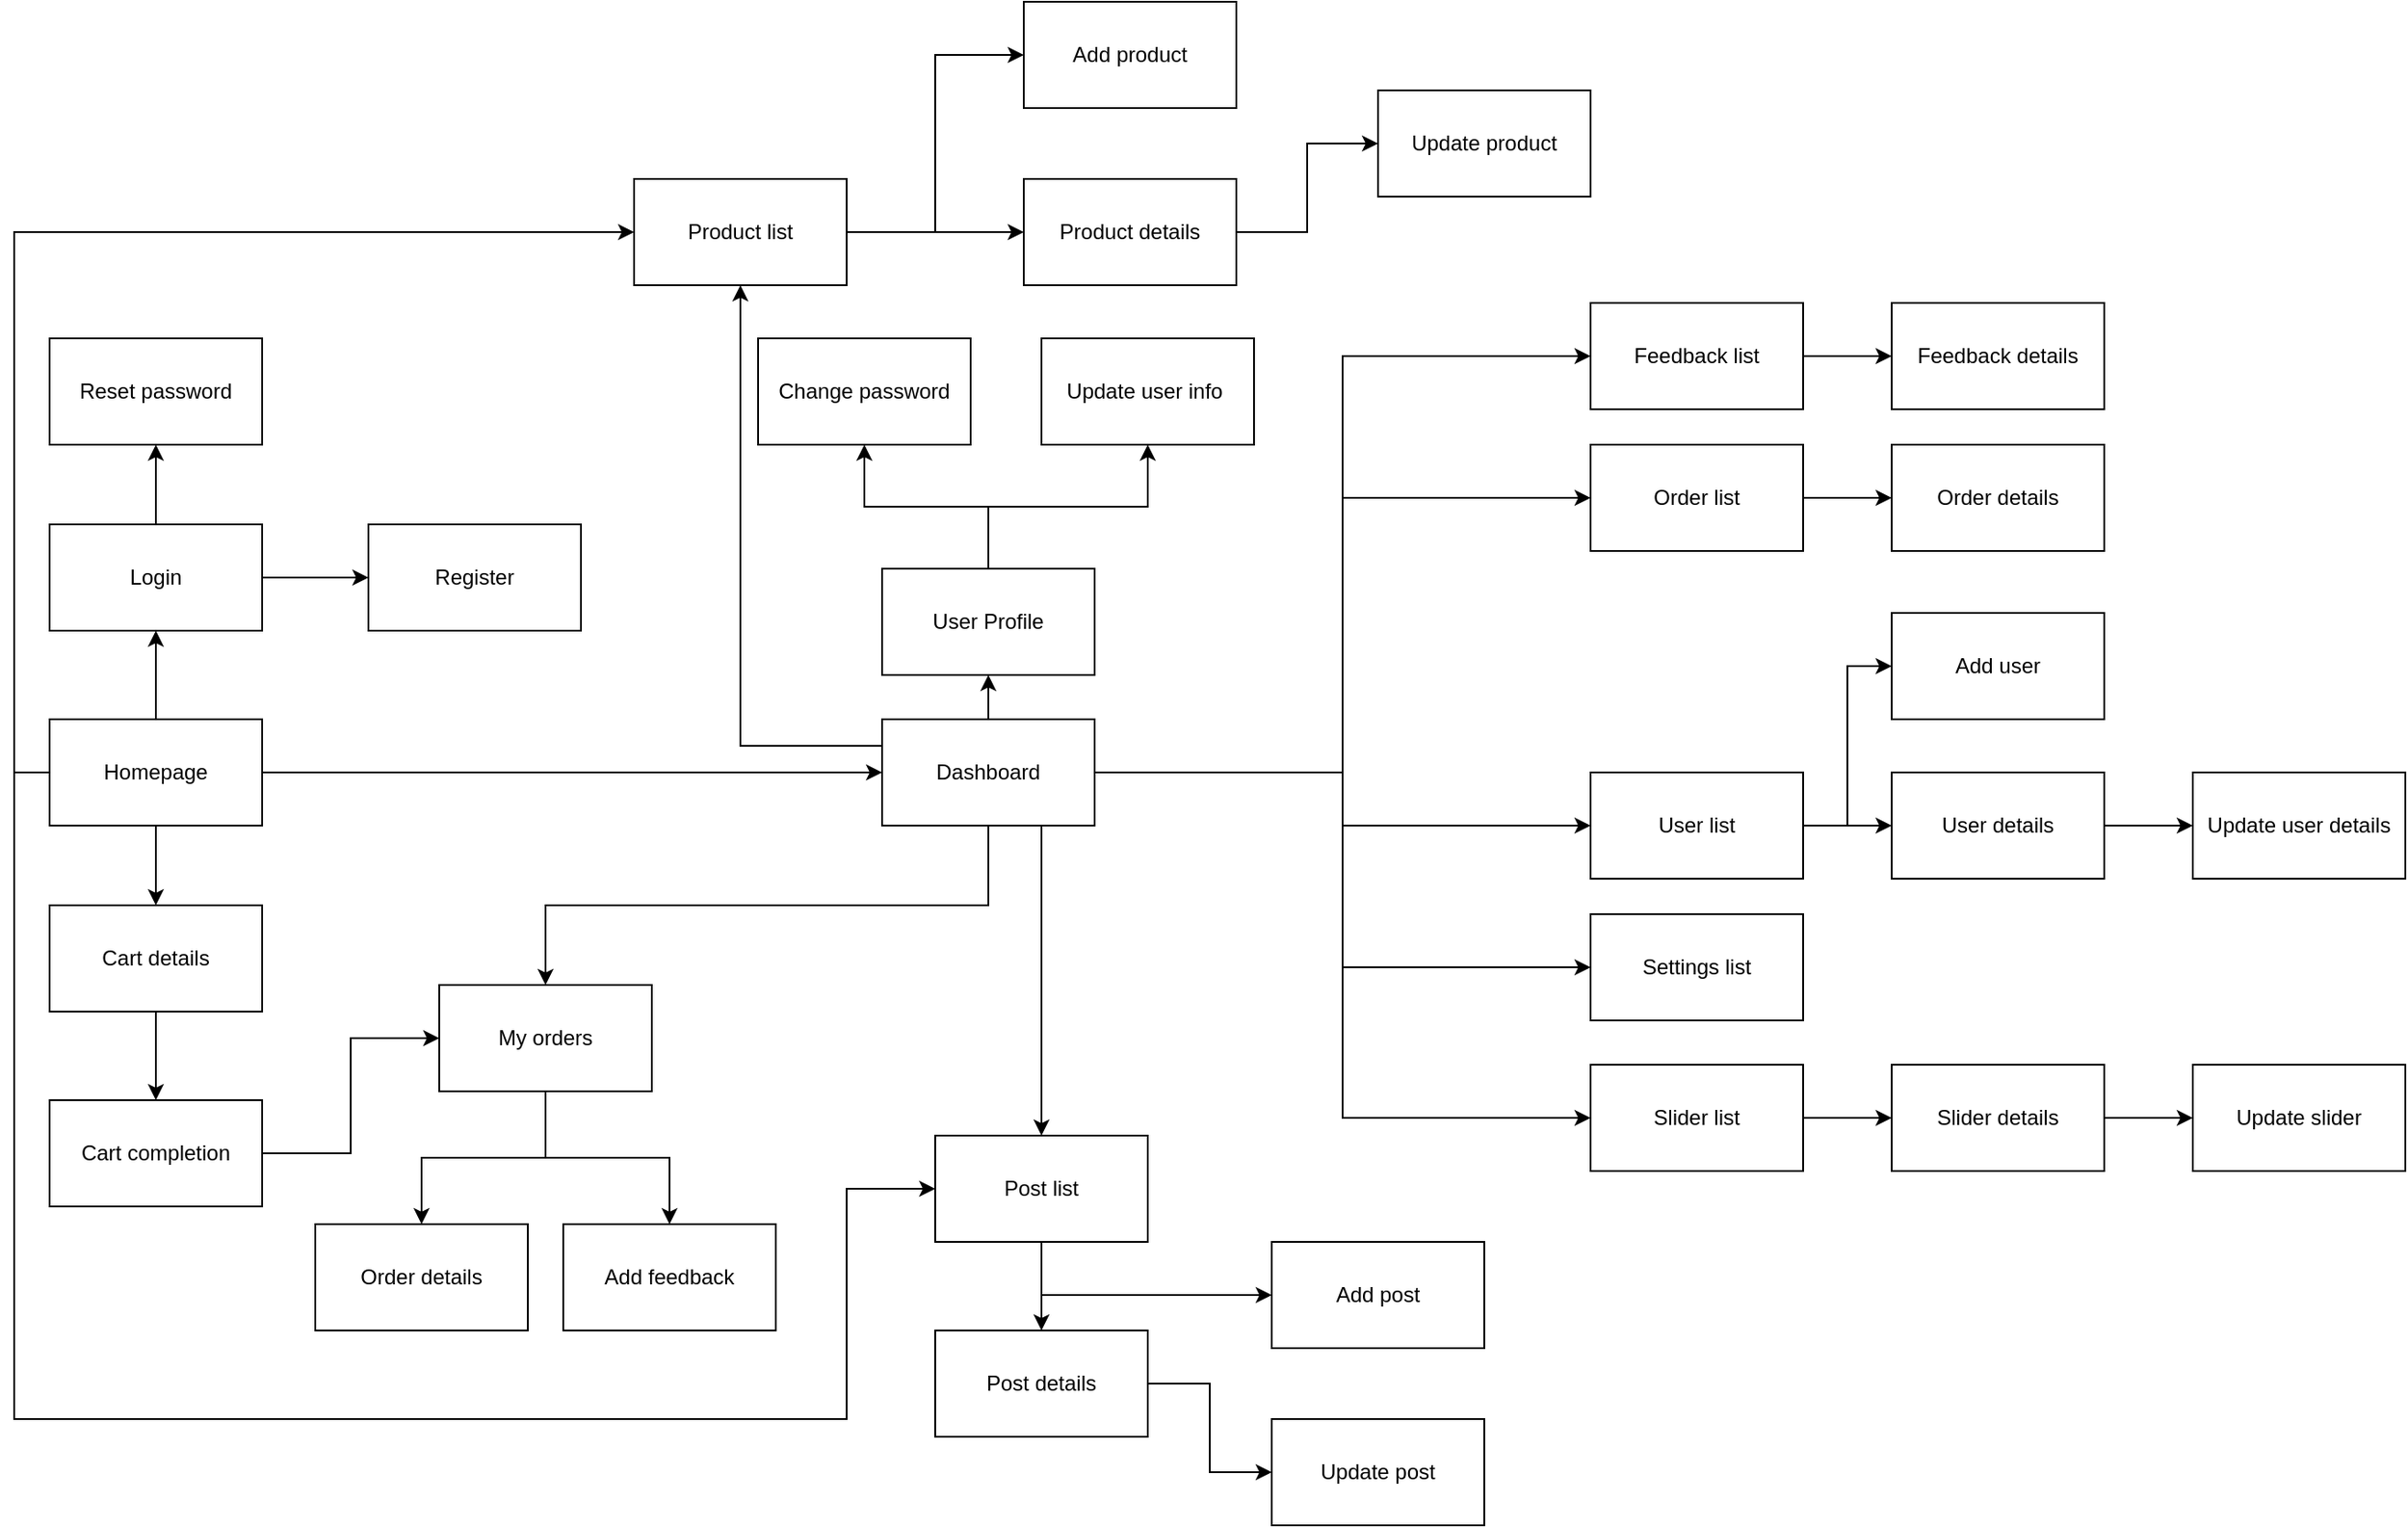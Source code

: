 <mxfile version="24.4.14" type="device">
  <diagram name="Page-1" id="52mJ8xHrCX69ftBOqQUE">
    <mxGraphModel dx="1489" dy="831" grid="1" gridSize="10" guides="1" tooltips="1" connect="1" arrows="1" fold="1" page="1" pageScale="1" pageWidth="850" pageHeight="1100" math="0" shadow="0">
      <root>
        <mxCell id="0" />
        <mxCell id="1" parent="0" />
        <mxCell id="czHhYplGZpNrWgwJSrv3-1" style="edgeStyle=orthogonalEdgeStyle;rounded=0;orthogonalLoop=1;jettySize=auto;html=1;exitX=1;exitY=0.5;exitDx=0;exitDy=0;entryX=0;entryY=0.5;entryDx=0;entryDy=0;" edge="1" parent="1" source="czHhYplGZpNrWgwJSrv3-6" target="czHhYplGZpNrWgwJSrv3-20">
          <mxGeometry relative="1" as="geometry" />
        </mxCell>
        <mxCell id="czHhYplGZpNrWgwJSrv3-2" style="edgeStyle=orthogonalEdgeStyle;rounded=0;orthogonalLoop=1;jettySize=auto;html=1;exitX=0.5;exitY=0;exitDx=0;exitDy=0;entryX=0.5;entryY=1;entryDx=0;entryDy=0;" edge="1" parent="1" source="czHhYplGZpNrWgwJSrv3-6" target="czHhYplGZpNrWgwJSrv3-23">
          <mxGeometry relative="1" as="geometry" />
        </mxCell>
        <mxCell id="czHhYplGZpNrWgwJSrv3-3" style="edgeStyle=orthogonalEdgeStyle;rounded=0;orthogonalLoop=1;jettySize=auto;html=1;exitX=0;exitY=0.5;exitDx=0;exitDy=0;entryX=0;entryY=0.5;entryDx=0;entryDy=0;" edge="1" parent="1" source="czHhYplGZpNrWgwJSrv3-6" target="czHhYplGZpNrWgwJSrv3-47">
          <mxGeometry relative="1" as="geometry">
            <Array as="points">
              <mxPoint x="290" y="655" />
              <mxPoint x="290" y="350" />
            </Array>
          </mxGeometry>
        </mxCell>
        <mxCell id="czHhYplGZpNrWgwJSrv3-4" style="edgeStyle=orthogonalEdgeStyle;rounded=0;orthogonalLoop=1;jettySize=auto;html=1;exitX=0;exitY=0.5;exitDx=0;exitDy=0;entryX=0;entryY=0.5;entryDx=0;entryDy=0;" edge="1" parent="1" source="czHhYplGZpNrWgwJSrv3-6" target="czHhYplGZpNrWgwJSrv3-57">
          <mxGeometry relative="1" as="geometry">
            <Array as="points">
              <mxPoint x="290" y="655" />
              <mxPoint x="290" y="1020" />
              <mxPoint x="760" y="1020" />
              <mxPoint x="760" y="890" />
            </Array>
          </mxGeometry>
        </mxCell>
        <mxCell id="czHhYplGZpNrWgwJSrv3-5" style="edgeStyle=orthogonalEdgeStyle;rounded=0;orthogonalLoop=1;jettySize=auto;html=1;exitX=0.5;exitY=1;exitDx=0;exitDy=0;entryX=0.5;entryY=0;entryDx=0;entryDy=0;" edge="1" parent="1" source="czHhYplGZpNrWgwJSrv3-6" target="czHhYplGZpNrWgwJSrv3-32">
          <mxGeometry relative="1" as="geometry" />
        </mxCell>
        <mxCell id="czHhYplGZpNrWgwJSrv3-6" value="Homepage" style="rounded=0;whiteSpace=wrap;html=1;" vertex="1" parent="1">
          <mxGeometry x="310" y="625" width="120" height="60" as="geometry" />
        </mxCell>
        <mxCell id="czHhYplGZpNrWgwJSrv3-7" style="edgeStyle=orthogonalEdgeStyle;rounded=0;orthogonalLoop=1;jettySize=auto;html=1;exitX=0.5;exitY=0;exitDx=0;exitDy=0;entryX=0.5;entryY=1;entryDx=0;entryDy=0;" edge="1" parent="1" source="czHhYplGZpNrWgwJSrv3-9" target="czHhYplGZpNrWgwJSrv3-10">
          <mxGeometry relative="1" as="geometry" />
        </mxCell>
        <mxCell id="czHhYplGZpNrWgwJSrv3-8" style="edgeStyle=orthogonalEdgeStyle;rounded=0;orthogonalLoop=1;jettySize=auto;html=1;exitX=0.5;exitY=0;exitDx=0;exitDy=0;entryX=0.5;entryY=1;entryDx=0;entryDy=0;" edge="1" parent="1" source="czHhYplGZpNrWgwJSrv3-9" target="czHhYplGZpNrWgwJSrv3-70">
          <mxGeometry relative="1" as="geometry" />
        </mxCell>
        <mxCell id="czHhYplGZpNrWgwJSrv3-9" value="User Profile" style="rounded=0;whiteSpace=wrap;html=1;" vertex="1" parent="1">
          <mxGeometry x="780" y="540" width="120" height="60" as="geometry" />
        </mxCell>
        <mxCell id="czHhYplGZpNrWgwJSrv3-10" value="Change password" style="rounded=0;whiteSpace=wrap;html=1;" vertex="1" parent="1">
          <mxGeometry x="710" y="410" width="120" height="60" as="geometry" />
        </mxCell>
        <mxCell id="czHhYplGZpNrWgwJSrv3-11" style="edgeStyle=orthogonalEdgeStyle;rounded=0;orthogonalLoop=1;jettySize=auto;html=1;exitX=0.5;exitY=0;exitDx=0;exitDy=0;entryX=0.5;entryY=1;entryDx=0;entryDy=0;" edge="1" parent="1" source="czHhYplGZpNrWgwJSrv3-20" target="czHhYplGZpNrWgwJSrv3-9">
          <mxGeometry relative="1" as="geometry" />
        </mxCell>
        <mxCell id="czHhYplGZpNrWgwJSrv3-12" style="edgeStyle=orthogonalEdgeStyle;rounded=0;orthogonalLoop=1;jettySize=auto;html=1;exitX=1;exitY=0.5;exitDx=0;exitDy=0;entryX=0;entryY=0.5;entryDx=0;entryDy=0;" edge="1" parent="1" source="czHhYplGZpNrWgwJSrv3-20" target="czHhYplGZpNrWgwJSrv3-39">
          <mxGeometry relative="1" as="geometry" />
        </mxCell>
        <mxCell id="czHhYplGZpNrWgwJSrv3-13" style="edgeStyle=orthogonalEdgeStyle;rounded=0;orthogonalLoop=1;jettySize=auto;html=1;exitX=1;exitY=0.5;exitDx=0;exitDy=0;entryX=0;entryY=0.5;entryDx=0;entryDy=0;" edge="1" parent="1" source="czHhYplGZpNrWgwJSrv3-20" target="czHhYplGZpNrWgwJSrv3-42">
          <mxGeometry relative="1" as="geometry" />
        </mxCell>
        <mxCell id="czHhYplGZpNrWgwJSrv3-14" style="edgeStyle=orthogonalEdgeStyle;rounded=0;orthogonalLoop=1;jettySize=auto;html=1;exitX=1;exitY=0.5;exitDx=0;exitDy=0;entryX=0;entryY=0.5;entryDx=0;entryDy=0;" edge="1" parent="1" source="czHhYplGZpNrWgwJSrv3-20" target="czHhYplGZpNrWgwJSrv3-54">
          <mxGeometry relative="1" as="geometry" />
        </mxCell>
        <mxCell id="czHhYplGZpNrWgwJSrv3-15" style="edgeStyle=orthogonalEdgeStyle;rounded=0;orthogonalLoop=1;jettySize=auto;html=1;exitX=1;exitY=0.5;exitDx=0;exitDy=0;entryX=0;entryY=0.5;entryDx=0;entryDy=0;" edge="1" parent="1" source="czHhYplGZpNrWgwJSrv3-20" target="czHhYplGZpNrWgwJSrv3-63">
          <mxGeometry relative="1" as="geometry" />
        </mxCell>
        <mxCell id="czHhYplGZpNrWgwJSrv3-16" style="edgeStyle=orthogonalEdgeStyle;rounded=0;orthogonalLoop=1;jettySize=auto;html=1;exitX=0.5;exitY=1;exitDx=0;exitDy=0;entryX=0.5;entryY=0;entryDx=0;entryDy=0;" edge="1" parent="1" source="czHhYplGZpNrWgwJSrv3-20" target="czHhYplGZpNrWgwJSrv3-28">
          <mxGeometry relative="1" as="geometry" />
        </mxCell>
        <mxCell id="czHhYplGZpNrWgwJSrv3-17" style="edgeStyle=orthogonalEdgeStyle;rounded=0;orthogonalLoop=1;jettySize=auto;html=1;exitX=1;exitY=0.5;exitDx=0;exitDy=0;entryX=0;entryY=0.5;entryDx=0;entryDy=0;" edge="1" parent="1" source="czHhYplGZpNrWgwJSrv3-20" target="czHhYplGZpNrWgwJSrv3-36">
          <mxGeometry relative="1" as="geometry" />
        </mxCell>
        <mxCell id="czHhYplGZpNrWgwJSrv3-18" style="edgeStyle=orthogonalEdgeStyle;rounded=0;orthogonalLoop=1;jettySize=auto;html=1;exitX=0;exitY=0.25;exitDx=0;exitDy=0;entryX=0.5;entryY=1;entryDx=0;entryDy=0;" edge="1" parent="1" source="czHhYplGZpNrWgwJSrv3-20" target="czHhYplGZpNrWgwJSrv3-47">
          <mxGeometry relative="1" as="geometry" />
        </mxCell>
        <mxCell id="czHhYplGZpNrWgwJSrv3-19" style="edgeStyle=orthogonalEdgeStyle;rounded=0;orthogonalLoop=1;jettySize=auto;html=1;exitX=0.75;exitY=1;exitDx=0;exitDy=0;entryX=0.5;entryY=0;entryDx=0;entryDy=0;" edge="1" parent="1" source="czHhYplGZpNrWgwJSrv3-20" target="czHhYplGZpNrWgwJSrv3-57">
          <mxGeometry relative="1" as="geometry" />
        </mxCell>
        <mxCell id="czHhYplGZpNrWgwJSrv3-20" value="Dashboard" style="rounded=0;whiteSpace=wrap;html=1;" vertex="1" parent="1">
          <mxGeometry x="780" y="625" width="120" height="60" as="geometry" />
        </mxCell>
        <mxCell id="czHhYplGZpNrWgwJSrv3-21" style="edgeStyle=orthogonalEdgeStyle;rounded=0;orthogonalLoop=1;jettySize=auto;html=1;exitX=0.5;exitY=0;exitDx=0;exitDy=0;entryX=0.5;entryY=1;entryDx=0;entryDy=0;" edge="1" parent="1" source="czHhYplGZpNrWgwJSrv3-23" target="czHhYplGZpNrWgwJSrv3-25">
          <mxGeometry relative="1" as="geometry" />
        </mxCell>
        <mxCell id="czHhYplGZpNrWgwJSrv3-22" style="edgeStyle=orthogonalEdgeStyle;rounded=0;orthogonalLoop=1;jettySize=auto;html=1;exitX=1;exitY=0.5;exitDx=0;exitDy=0;entryX=0;entryY=0.5;entryDx=0;entryDy=0;" edge="1" parent="1" source="czHhYplGZpNrWgwJSrv3-23" target="czHhYplGZpNrWgwJSrv3-24">
          <mxGeometry relative="1" as="geometry" />
        </mxCell>
        <mxCell id="czHhYplGZpNrWgwJSrv3-23" value="Login" style="rounded=0;whiteSpace=wrap;html=1;" vertex="1" parent="1">
          <mxGeometry x="310" y="515" width="120" height="60" as="geometry" />
        </mxCell>
        <mxCell id="czHhYplGZpNrWgwJSrv3-24" value="Register" style="rounded=0;whiteSpace=wrap;html=1;" vertex="1" parent="1">
          <mxGeometry x="490" y="515" width="120" height="60" as="geometry" />
        </mxCell>
        <mxCell id="czHhYplGZpNrWgwJSrv3-25" value="Reset password" style="rounded=0;whiteSpace=wrap;html=1;" vertex="1" parent="1">
          <mxGeometry x="310" y="410" width="120" height="60" as="geometry" />
        </mxCell>
        <mxCell id="czHhYplGZpNrWgwJSrv3-26" style="edgeStyle=orthogonalEdgeStyle;rounded=0;orthogonalLoop=1;jettySize=auto;html=1;exitX=0.5;exitY=1;exitDx=0;exitDy=0;entryX=0.5;entryY=0;entryDx=0;entryDy=0;" edge="1" parent="1" source="czHhYplGZpNrWgwJSrv3-28" target="czHhYplGZpNrWgwJSrv3-29">
          <mxGeometry relative="1" as="geometry" />
        </mxCell>
        <mxCell id="czHhYplGZpNrWgwJSrv3-27" style="edgeStyle=orthogonalEdgeStyle;rounded=0;orthogonalLoop=1;jettySize=auto;html=1;exitX=0.5;exitY=1;exitDx=0;exitDy=0;entryX=0.5;entryY=0;entryDx=0;entryDy=0;" edge="1" parent="1" source="czHhYplGZpNrWgwJSrv3-28" target="czHhYplGZpNrWgwJSrv3-30">
          <mxGeometry relative="1" as="geometry" />
        </mxCell>
        <mxCell id="czHhYplGZpNrWgwJSrv3-28" value="My orders" style="rounded=0;whiteSpace=wrap;html=1;" vertex="1" parent="1">
          <mxGeometry x="530" y="775" width="120" height="60" as="geometry" />
        </mxCell>
        <mxCell id="czHhYplGZpNrWgwJSrv3-29" value="Order details" style="rounded=0;whiteSpace=wrap;html=1;" vertex="1" parent="1">
          <mxGeometry x="460" y="910" width="120" height="60" as="geometry" />
        </mxCell>
        <mxCell id="czHhYplGZpNrWgwJSrv3-30" value="Add feedback" style="rounded=0;whiteSpace=wrap;html=1;" vertex="1" parent="1">
          <mxGeometry x="600" y="910" width="120" height="60" as="geometry" />
        </mxCell>
        <mxCell id="czHhYplGZpNrWgwJSrv3-31" style="edgeStyle=orthogonalEdgeStyle;rounded=0;orthogonalLoop=1;jettySize=auto;html=1;exitX=0.5;exitY=1;exitDx=0;exitDy=0;entryX=0.5;entryY=0;entryDx=0;entryDy=0;" edge="1" parent="1" source="czHhYplGZpNrWgwJSrv3-32" target="czHhYplGZpNrWgwJSrv3-34">
          <mxGeometry relative="1" as="geometry" />
        </mxCell>
        <mxCell id="czHhYplGZpNrWgwJSrv3-32" value="Cart details" style="rounded=0;whiteSpace=wrap;html=1;" vertex="1" parent="1">
          <mxGeometry x="310" y="730" width="120" height="60" as="geometry" />
        </mxCell>
        <mxCell id="czHhYplGZpNrWgwJSrv3-33" style="edgeStyle=orthogonalEdgeStyle;rounded=0;orthogonalLoop=1;jettySize=auto;html=1;exitX=1;exitY=0.5;exitDx=0;exitDy=0;entryX=0;entryY=0.5;entryDx=0;entryDy=0;" edge="1" parent="1" source="czHhYplGZpNrWgwJSrv3-34" target="czHhYplGZpNrWgwJSrv3-28">
          <mxGeometry relative="1" as="geometry" />
        </mxCell>
        <mxCell id="czHhYplGZpNrWgwJSrv3-34" value="Cart completion" style="rounded=0;whiteSpace=wrap;html=1;" vertex="1" parent="1">
          <mxGeometry x="310" y="840" width="120" height="60" as="geometry" />
        </mxCell>
        <mxCell id="czHhYplGZpNrWgwJSrv3-35" style="edgeStyle=orthogonalEdgeStyle;rounded=0;orthogonalLoop=1;jettySize=auto;html=1;exitX=1;exitY=0.5;exitDx=0;exitDy=0;entryX=0;entryY=0.5;entryDx=0;entryDy=0;" edge="1" parent="1" source="czHhYplGZpNrWgwJSrv3-36" target="czHhYplGZpNrWgwJSrv3-37">
          <mxGeometry relative="1" as="geometry" />
        </mxCell>
        <mxCell id="czHhYplGZpNrWgwJSrv3-36" value="Feedback list" style="rounded=0;whiteSpace=wrap;html=1;" vertex="1" parent="1">
          <mxGeometry x="1180" y="390" width="120" height="60" as="geometry" />
        </mxCell>
        <mxCell id="czHhYplGZpNrWgwJSrv3-37" value="Feedback details" style="rounded=0;whiteSpace=wrap;html=1;" vertex="1" parent="1">
          <mxGeometry x="1350" y="390" width="120" height="60" as="geometry" />
        </mxCell>
        <mxCell id="czHhYplGZpNrWgwJSrv3-38" value="" style="edgeStyle=orthogonalEdgeStyle;rounded=0;orthogonalLoop=1;jettySize=auto;html=1;" edge="1" parent="1" source="czHhYplGZpNrWgwJSrv3-39" target="czHhYplGZpNrWgwJSrv3-68">
          <mxGeometry relative="1" as="geometry" />
        </mxCell>
        <mxCell id="czHhYplGZpNrWgwJSrv3-39" value="Order list" style="rounded=0;whiteSpace=wrap;html=1;" vertex="1" parent="1">
          <mxGeometry x="1180" y="470" width="120" height="60" as="geometry" />
        </mxCell>
        <mxCell id="czHhYplGZpNrWgwJSrv3-41" value="" style="edgeStyle=orthogonalEdgeStyle;rounded=0;orthogonalLoop=1;jettySize=auto;html=1;" edge="1" parent="1" source="czHhYplGZpNrWgwJSrv3-42" target="czHhYplGZpNrWgwJSrv3-44">
          <mxGeometry relative="1" as="geometry" />
        </mxCell>
        <mxCell id="czHhYplGZpNrWgwJSrv3-73" style="edgeStyle=orthogonalEdgeStyle;rounded=0;orthogonalLoop=1;jettySize=auto;html=1;exitX=1;exitY=0.5;exitDx=0;exitDy=0;entryX=0;entryY=0.5;entryDx=0;entryDy=0;" edge="1" parent="1" source="czHhYplGZpNrWgwJSrv3-42" target="czHhYplGZpNrWgwJSrv3-72">
          <mxGeometry relative="1" as="geometry" />
        </mxCell>
        <mxCell id="czHhYplGZpNrWgwJSrv3-42" value="User list" style="rounded=0;whiteSpace=wrap;html=1;" vertex="1" parent="1">
          <mxGeometry x="1180" y="655" width="120" height="60" as="geometry" />
        </mxCell>
        <mxCell id="czHhYplGZpNrWgwJSrv3-43" value="" style="edgeStyle=orthogonalEdgeStyle;rounded=0;orthogonalLoop=1;jettySize=auto;html=1;" edge="1" parent="1" source="czHhYplGZpNrWgwJSrv3-44" target="czHhYplGZpNrWgwJSrv3-45">
          <mxGeometry relative="1" as="geometry" />
        </mxCell>
        <mxCell id="czHhYplGZpNrWgwJSrv3-44" value="User details" style="rounded=0;whiteSpace=wrap;html=1;" vertex="1" parent="1">
          <mxGeometry x="1350" y="655" width="120" height="60" as="geometry" />
        </mxCell>
        <mxCell id="czHhYplGZpNrWgwJSrv3-45" value="Update user details" style="rounded=0;whiteSpace=wrap;html=1;" vertex="1" parent="1">
          <mxGeometry x="1520" y="655" width="120" height="60" as="geometry" />
        </mxCell>
        <mxCell id="czHhYplGZpNrWgwJSrv3-46" style="edgeStyle=orthogonalEdgeStyle;rounded=0;orthogonalLoop=1;jettySize=auto;html=1;exitX=1;exitY=0.5;exitDx=0;exitDy=0;entryX=0;entryY=0.5;entryDx=0;entryDy=0;" edge="1" parent="1" source="czHhYplGZpNrWgwJSrv3-47" target="czHhYplGZpNrWgwJSrv3-50">
          <mxGeometry relative="1" as="geometry" />
        </mxCell>
        <mxCell id="czHhYplGZpNrWgwJSrv3-47" value="Product list" style="rounded=0;whiteSpace=wrap;html=1;" vertex="1" parent="1">
          <mxGeometry x="640" y="320" width="120" height="60" as="geometry" />
        </mxCell>
        <mxCell id="czHhYplGZpNrWgwJSrv3-48" style="edgeStyle=orthogonalEdgeStyle;rounded=0;orthogonalLoop=1;jettySize=auto;html=1;exitX=1;exitY=0.5;exitDx=0;exitDy=0;entryX=0;entryY=0.5;entryDx=0;entryDy=0;" edge="1" parent="1" source="czHhYplGZpNrWgwJSrv3-47" target="czHhYplGZpNrWgwJSrv3-52">
          <mxGeometry relative="1" as="geometry" />
        </mxCell>
        <mxCell id="czHhYplGZpNrWgwJSrv3-49" style="edgeStyle=orthogonalEdgeStyle;rounded=0;orthogonalLoop=1;jettySize=auto;html=1;exitX=1;exitY=0.5;exitDx=0;exitDy=0;entryX=0;entryY=0.5;entryDx=0;entryDy=0;" edge="1" parent="1" source="czHhYplGZpNrWgwJSrv3-50" target="czHhYplGZpNrWgwJSrv3-51">
          <mxGeometry relative="1" as="geometry" />
        </mxCell>
        <mxCell id="czHhYplGZpNrWgwJSrv3-50" value="Product details" style="rounded=0;whiteSpace=wrap;html=1;" vertex="1" parent="1">
          <mxGeometry x="860" y="320" width="120" height="60" as="geometry" />
        </mxCell>
        <mxCell id="czHhYplGZpNrWgwJSrv3-51" value="Update product" style="rounded=0;whiteSpace=wrap;html=1;" vertex="1" parent="1">
          <mxGeometry x="1060" y="270" width="120" height="60" as="geometry" />
        </mxCell>
        <mxCell id="czHhYplGZpNrWgwJSrv3-52" value="Add product" style="rounded=0;whiteSpace=wrap;html=1;" vertex="1" parent="1">
          <mxGeometry x="860" y="220" width="120" height="60" as="geometry" />
        </mxCell>
        <mxCell id="czHhYplGZpNrWgwJSrv3-54" value="Settings list" style="rounded=0;whiteSpace=wrap;html=1;" vertex="1" parent="1">
          <mxGeometry x="1180" y="735" width="120" height="60" as="geometry" />
        </mxCell>
        <mxCell id="czHhYplGZpNrWgwJSrv3-56" style="edgeStyle=orthogonalEdgeStyle;rounded=0;orthogonalLoop=1;jettySize=auto;html=1;exitX=0.5;exitY=1;exitDx=0;exitDy=0;entryX=0.5;entryY=0;entryDx=0;entryDy=0;" edge="1" parent="1" source="czHhYplGZpNrWgwJSrv3-57" target="czHhYplGZpNrWgwJSrv3-60">
          <mxGeometry relative="1" as="geometry" />
        </mxCell>
        <mxCell id="czHhYplGZpNrWgwJSrv3-57" value="Post list" style="rounded=0;whiteSpace=wrap;html=1;" vertex="1" parent="1">
          <mxGeometry x="810" y="860" width="120" height="60" as="geometry" />
        </mxCell>
        <mxCell id="czHhYplGZpNrWgwJSrv3-58" style="edgeStyle=orthogonalEdgeStyle;rounded=0;orthogonalLoop=1;jettySize=auto;html=1;exitX=0.5;exitY=1;exitDx=0;exitDy=0;entryX=0;entryY=0.5;entryDx=0;entryDy=0;" edge="1" parent="1" source="czHhYplGZpNrWgwJSrv3-57" target="czHhYplGZpNrWgwJSrv3-69">
          <mxGeometry relative="1" as="geometry" />
        </mxCell>
        <mxCell id="czHhYplGZpNrWgwJSrv3-59" style="edgeStyle=orthogonalEdgeStyle;rounded=0;orthogonalLoop=1;jettySize=auto;html=1;exitX=1;exitY=0.5;exitDx=0;exitDy=0;entryX=0;entryY=0.5;entryDx=0;entryDy=0;" edge="1" parent="1" source="czHhYplGZpNrWgwJSrv3-60" target="czHhYplGZpNrWgwJSrv3-61">
          <mxGeometry relative="1" as="geometry" />
        </mxCell>
        <mxCell id="czHhYplGZpNrWgwJSrv3-60" value="Post details" style="rounded=0;whiteSpace=wrap;html=1;" vertex="1" parent="1">
          <mxGeometry x="810" y="970" width="120" height="60" as="geometry" />
        </mxCell>
        <mxCell id="czHhYplGZpNrWgwJSrv3-61" value="Update post" style="rounded=0;whiteSpace=wrap;html=1;" vertex="1" parent="1">
          <mxGeometry x="1000" y="1020" width="120" height="60" as="geometry" />
        </mxCell>
        <mxCell id="czHhYplGZpNrWgwJSrv3-62" value="" style="edgeStyle=orthogonalEdgeStyle;rounded=0;orthogonalLoop=1;jettySize=auto;html=1;entryX=0;entryY=0.5;entryDx=0;entryDy=0;exitX=1;exitY=0.5;exitDx=0;exitDy=0;" edge="1" parent="1" source="czHhYplGZpNrWgwJSrv3-63" target="czHhYplGZpNrWgwJSrv3-65">
          <mxGeometry relative="1" as="geometry" />
        </mxCell>
        <mxCell id="czHhYplGZpNrWgwJSrv3-63" value="Slider list" style="rounded=0;whiteSpace=wrap;html=1;" vertex="1" parent="1">
          <mxGeometry x="1180" y="820" width="120" height="60" as="geometry" />
        </mxCell>
        <mxCell id="czHhYplGZpNrWgwJSrv3-64" value="" style="edgeStyle=orthogonalEdgeStyle;rounded=0;orthogonalLoop=1;jettySize=auto;html=1;" edge="1" parent="1" source="czHhYplGZpNrWgwJSrv3-65" target="czHhYplGZpNrWgwJSrv3-66">
          <mxGeometry relative="1" as="geometry" />
        </mxCell>
        <mxCell id="czHhYplGZpNrWgwJSrv3-65" value="Slider details" style="rounded=0;whiteSpace=wrap;html=1;" vertex="1" parent="1">
          <mxGeometry x="1350" y="820" width="120" height="60" as="geometry" />
        </mxCell>
        <mxCell id="czHhYplGZpNrWgwJSrv3-66" value="Update slider" style="rounded=0;whiteSpace=wrap;html=1;" vertex="1" parent="1">
          <mxGeometry x="1520" y="820" width="120" height="60" as="geometry" />
        </mxCell>
        <mxCell id="czHhYplGZpNrWgwJSrv3-68" value="Order details" style="rounded=0;whiteSpace=wrap;html=1;" vertex="1" parent="1">
          <mxGeometry x="1350" y="470" width="120" height="60" as="geometry" />
        </mxCell>
        <mxCell id="czHhYplGZpNrWgwJSrv3-69" value="Add post" style="rounded=0;whiteSpace=wrap;html=1;" vertex="1" parent="1">
          <mxGeometry x="1000" y="920" width="120" height="60" as="geometry" />
        </mxCell>
        <mxCell id="czHhYplGZpNrWgwJSrv3-70" value="Update user info&amp;nbsp;" style="rounded=0;whiteSpace=wrap;html=1;" vertex="1" parent="1">
          <mxGeometry x="870" y="410" width="120" height="60" as="geometry" />
        </mxCell>
        <mxCell id="czHhYplGZpNrWgwJSrv3-72" value="Add user" style="rounded=0;whiteSpace=wrap;html=1;" vertex="1" parent="1">
          <mxGeometry x="1350" y="565" width="120" height="60" as="geometry" />
        </mxCell>
      </root>
    </mxGraphModel>
  </diagram>
</mxfile>
